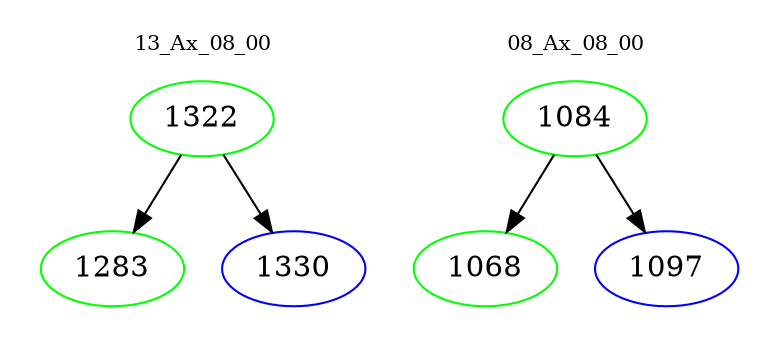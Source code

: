 digraph{
subgraph cluster_0 {
color = white
label = "13_Ax_08_00";
fontsize=10;
T0_1322 [label="1322", color="green"]
T0_1322 -> T0_1283 [color="black"]
T0_1283 [label="1283", color="green"]
T0_1322 -> T0_1330 [color="black"]
T0_1330 [label="1330", color="blue"]
}
subgraph cluster_1 {
color = white
label = "08_Ax_08_00";
fontsize=10;
T1_1084 [label="1084", color="green"]
T1_1084 -> T1_1068 [color="black"]
T1_1068 [label="1068", color="green"]
T1_1084 -> T1_1097 [color="black"]
T1_1097 [label="1097", color="blue"]
}
}
